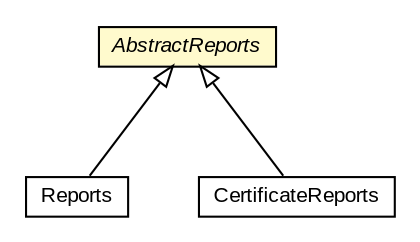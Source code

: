#!/usr/local/bin/dot
#
# Class diagram 
# Generated by UMLGraph version R5_6-24-gf6e263 (http://www.umlgraph.org/)
#

digraph G {
	edge [fontname="arial",fontsize=10,labelfontname="arial",labelfontsize=10];
	node [fontname="arial",fontsize=10,shape=plaintext];
	nodesep=0.25;
	ranksep=0.5;
	// eu.europa.esig.dss.validation.reports.Reports
	c140630 [label=<<table title="eu.europa.esig.dss.validation.reports.Reports" border="0" cellborder="1" cellspacing="0" cellpadding="2" port="p" href="./Reports.html">
		<tr><td><table border="0" cellspacing="0" cellpadding="1">
<tr><td align="center" balign="center"> Reports </td></tr>
		</table></td></tr>
		</table>>, URL="./Reports.html", fontname="arial", fontcolor="black", fontsize=10.0];
	// eu.europa.esig.dss.validation.reports.CertificateReports
	c140632 [label=<<table title="eu.europa.esig.dss.validation.reports.CertificateReports" border="0" cellborder="1" cellspacing="0" cellpadding="2" port="p" href="./CertificateReports.html">
		<tr><td><table border="0" cellspacing="0" cellpadding="1">
<tr><td align="center" balign="center"> CertificateReports </td></tr>
		</table></td></tr>
		</table>>, URL="./CertificateReports.html", fontname="arial", fontcolor="black", fontsize=10.0];
	// eu.europa.esig.dss.validation.reports.AbstractReports
	c140633 [label=<<table title="eu.europa.esig.dss.validation.reports.AbstractReports" border="0" cellborder="1" cellspacing="0" cellpadding="2" port="p" bgcolor="lemonChiffon" href="./AbstractReports.html">
		<tr><td><table border="0" cellspacing="0" cellpadding="1">
<tr><td align="center" balign="center"><font face="arial italic"> AbstractReports </font></td></tr>
		</table></td></tr>
		</table>>, URL="./AbstractReports.html", fontname="arial", fontcolor="black", fontsize=10.0];
	//eu.europa.esig.dss.validation.reports.Reports extends eu.europa.esig.dss.validation.reports.AbstractReports
	c140633:p -> c140630:p [dir=back,arrowtail=empty];
	//eu.europa.esig.dss.validation.reports.CertificateReports extends eu.europa.esig.dss.validation.reports.AbstractReports
	c140633:p -> c140632:p [dir=back,arrowtail=empty];
}

